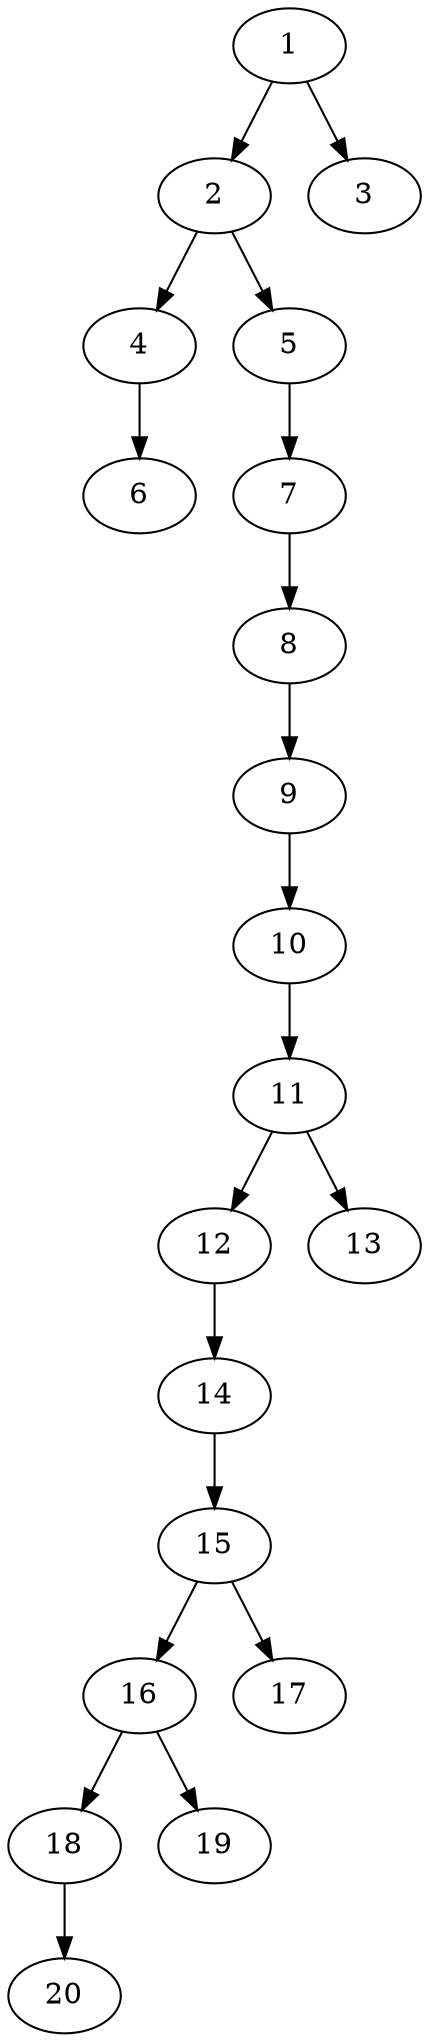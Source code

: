// DAG automatically generated by daggen at Thu Oct  3 13:58:42 2019
// ./daggen --dot -n 20 --ccr 0.3 --fat 0.3 --regular 0.5 --density 0.5 --mindata 5242880 --maxdata 52428800 
digraph G {
  1 [size="88876373", alpha="0.05", expect_size="26662912"] 
  1 -> 2 [size ="26662912"]
  1 -> 3 [size ="26662912"]
  2 [size="92907520", alpha="0.05", expect_size="27872256"] 
  2 -> 4 [size ="27872256"]
  2 -> 5 [size ="27872256"]
  3 [size="128006827", alpha="0.12", expect_size="38402048"] 
  4 [size="144308907", alpha="0.15", expect_size="43292672"] 
  4 -> 6 [size ="43292672"]
  5 [size="172950187", alpha="0.13", expect_size="51885056"] 
  5 -> 7 [size ="51885056"]
  6 [size="169564160", alpha="0.17", expect_size="50869248"] 
  7 [size="151596373", alpha="0.14", expect_size="45478912"] 
  7 -> 8 [size ="45478912"]
  8 [size="46397440", alpha="0.17", expect_size="13919232"] 
  8 -> 9 [size ="13919232"]
  9 [size="48906240", alpha="0.00", expect_size="14671872"] 
  9 -> 10 [size ="14671872"]
  10 [size="106240000", alpha="0.19", expect_size="31872000"] 
  10 -> 11 [size ="31872000"]
  11 [size="64805547", alpha="0.10", expect_size="19441664"] 
  11 -> 12 [size ="19441664"]
  11 -> 13 [size ="19441664"]
  12 [size="105325227", alpha="0.06", expect_size="31597568"] 
  12 -> 14 [size ="31597568"]
  13 [size="147329707", alpha="0.09", expect_size="44198912"] 
  14 [size="86889813", alpha="0.09", expect_size="26066944"] 
  14 -> 15 [size ="26066944"]
  15 [size="50684587", alpha="0.03", expect_size="15205376"] 
  15 -> 16 [size ="15205376"]
  15 -> 17 [size ="15205376"]
  16 [size="153118720", alpha="0.15", expect_size="45935616"] 
  16 -> 18 [size ="45935616"]
  16 -> 19 [size ="45935616"]
  17 [size="128020480", alpha="0.18", expect_size="38406144"] 
  18 [size="78540800", alpha="0.11", expect_size="23562240"] 
  18 -> 20 [size ="23562240"]
  19 [size="53753173", alpha="0.14", expect_size="16125952"] 
  20 [size="54002347", alpha="0.12", expect_size="16200704"] 
}
